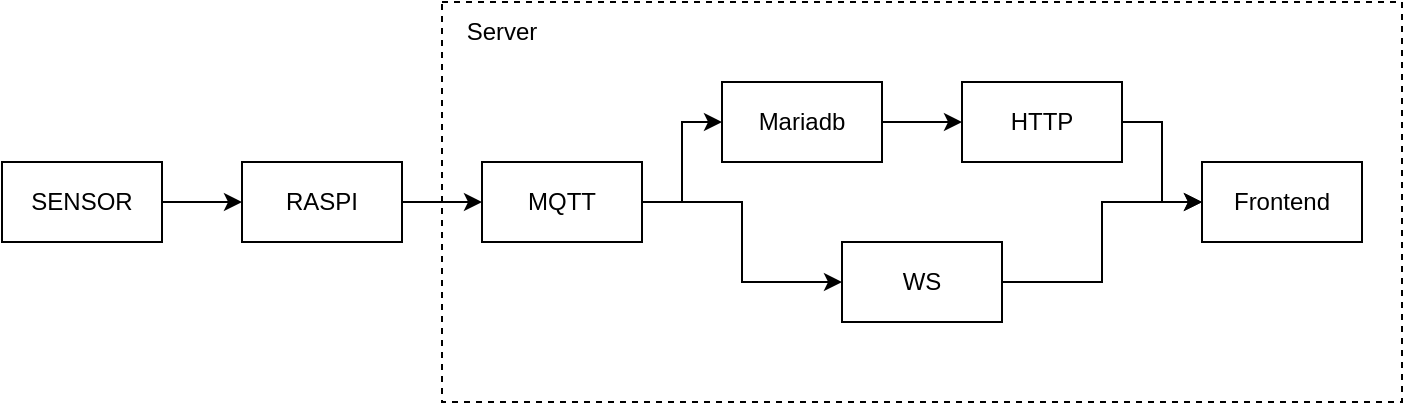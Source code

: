 <mxfile version="24.7.15">
  <diagram name="Page-1" id="-rCoMOn814kDl9n-Cfov">
    <mxGraphModel dx="841" dy="476" grid="1" gridSize="10" guides="1" tooltips="1" connect="1" arrows="1" fold="1" page="1" pageScale="1" pageWidth="850" pageHeight="1100" math="0" shadow="0">
      <root>
        <mxCell id="0" />
        <mxCell id="1" parent="0" />
        <mxCell id="9XjUcPw-OQTC7Kf0kXDq-8" style="edgeStyle=orthogonalEdgeStyle;rounded=0;orthogonalLoop=1;jettySize=auto;html=1;entryX=0;entryY=0.5;entryDx=0;entryDy=0;" parent="1" source="9XjUcPw-OQTC7Kf0kXDq-1" target="9XjUcPw-OQTC7Kf0kXDq-2" edge="1">
          <mxGeometry relative="1" as="geometry" />
        </mxCell>
        <mxCell id="9XjUcPw-OQTC7Kf0kXDq-1" value="SENSOR" style="rounded=0;whiteSpace=wrap;html=1;" parent="1" vertex="1">
          <mxGeometry x="80" y="280" width="80" height="40" as="geometry" />
        </mxCell>
        <mxCell id="9XjUcPw-OQTC7Kf0kXDq-9" style="edgeStyle=orthogonalEdgeStyle;rounded=0;orthogonalLoop=1;jettySize=auto;html=1;" parent="1" source="9XjUcPw-OQTC7Kf0kXDq-2" target="9XjUcPw-OQTC7Kf0kXDq-3" edge="1">
          <mxGeometry relative="1" as="geometry" />
        </mxCell>
        <mxCell id="9XjUcPw-OQTC7Kf0kXDq-2" value="RASPI" style="rounded=0;whiteSpace=wrap;html=1;" parent="1" vertex="1">
          <mxGeometry x="200" y="280" width="80" height="40" as="geometry" />
        </mxCell>
        <mxCell id="9XjUcPw-OQTC7Kf0kXDq-10" style="edgeStyle=orthogonalEdgeStyle;rounded=0;orthogonalLoop=1;jettySize=auto;html=1;" parent="1" source="9XjUcPw-OQTC7Kf0kXDq-3" target="9XjUcPw-OQTC7Kf0kXDq-4" edge="1">
          <mxGeometry relative="1" as="geometry" />
        </mxCell>
        <mxCell id="9XjUcPw-OQTC7Kf0kXDq-11" style="edgeStyle=orthogonalEdgeStyle;rounded=0;orthogonalLoop=1;jettySize=auto;html=1;" parent="1" source="9XjUcPw-OQTC7Kf0kXDq-3" target="9XjUcPw-OQTC7Kf0kXDq-5" edge="1">
          <mxGeometry relative="1" as="geometry" />
        </mxCell>
        <mxCell id="9XjUcPw-OQTC7Kf0kXDq-3" value="MQTT" style="rounded=0;whiteSpace=wrap;html=1;" parent="1" vertex="1">
          <mxGeometry x="320" y="280" width="80" height="40" as="geometry" />
        </mxCell>
        <mxCell id="9XjUcPw-OQTC7Kf0kXDq-12" style="edgeStyle=orthogonalEdgeStyle;rounded=0;orthogonalLoop=1;jettySize=auto;html=1;entryX=0;entryY=0.5;entryDx=0;entryDy=0;" parent="1" source="9XjUcPw-OQTC7Kf0kXDq-4" target="9XjUcPw-OQTC7Kf0kXDq-6" edge="1">
          <mxGeometry relative="1" as="geometry" />
        </mxCell>
        <mxCell id="9XjUcPw-OQTC7Kf0kXDq-4" value="Mariadb" style="rounded=0;whiteSpace=wrap;html=1;" parent="1" vertex="1">
          <mxGeometry x="440" y="240" width="80" height="40" as="geometry" />
        </mxCell>
        <mxCell id="9XjUcPw-OQTC7Kf0kXDq-14" style="edgeStyle=orthogonalEdgeStyle;rounded=0;orthogonalLoop=1;jettySize=auto;html=1;entryX=0;entryY=0.5;entryDx=0;entryDy=0;" parent="1" source="9XjUcPw-OQTC7Kf0kXDq-5" target="9XjUcPw-OQTC7Kf0kXDq-7" edge="1">
          <mxGeometry relative="1" as="geometry" />
        </mxCell>
        <mxCell id="9XjUcPw-OQTC7Kf0kXDq-5" value="WS" style="rounded=0;whiteSpace=wrap;html=1;" parent="1" vertex="1">
          <mxGeometry x="500" y="320" width="80" height="40" as="geometry" />
        </mxCell>
        <mxCell id="9XjUcPw-OQTC7Kf0kXDq-13" style="edgeStyle=orthogonalEdgeStyle;rounded=0;orthogonalLoop=1;jettySize=auto;html=1;" parent="1" source="9XjUcPw-OQTC7Kf0kXDq-6" target="9XjUcPw-OQTC7Kf0kXDq-7" edge="1">
          <mxGeometry relative="1" as="geometry" />
        </mxCell>
        <mxCell id="9XjUcPw-OQTC7Kf0kXDq-6" value="HTTP" style="rounded=0;whiteSpace=wrap;html=1;" parent="1" vertex="1">
          <mxGeometry x="560" y="240" width="80" height="40" as="geometry" />
        </mxCell>
        <mxCell id="9XjUcPw-OQTC7Kf0kXDq-7" value="Frontend" style="rounded=0;whiteSpace=wrap;html=1;" parent="1" vertex="1">
          <mxGeometry x="680" y="280" width="80" height="40" as="geometry" />
        </mxCell>
        <mxCell id="TUVHrYfK1Kn8nEApSC3I-1" value="" style="rounded=0;whiteSpace=wrap;html=1;fillColor=none;dashed=1;align=left;" vertex="1" parent="1">
          <mxGeometry x="300" y="200" width="480" height="200" as="geometry" />
        </mxCell>
        <mxCell id="TUVHrYfK1Kn8nEApSC3I-2" value="Server" style="text;html=1;align=center;verticalAlign=middle;whiteSpace=wrap;rounded=0;" vertex="1" parent="1">
          <mxGeometry x="300" y="200" width="60" height="30" as="geometry" />
        </mxCell>
      </root>
    </mxGraphModel>
  </diagram>
</mxfile>
